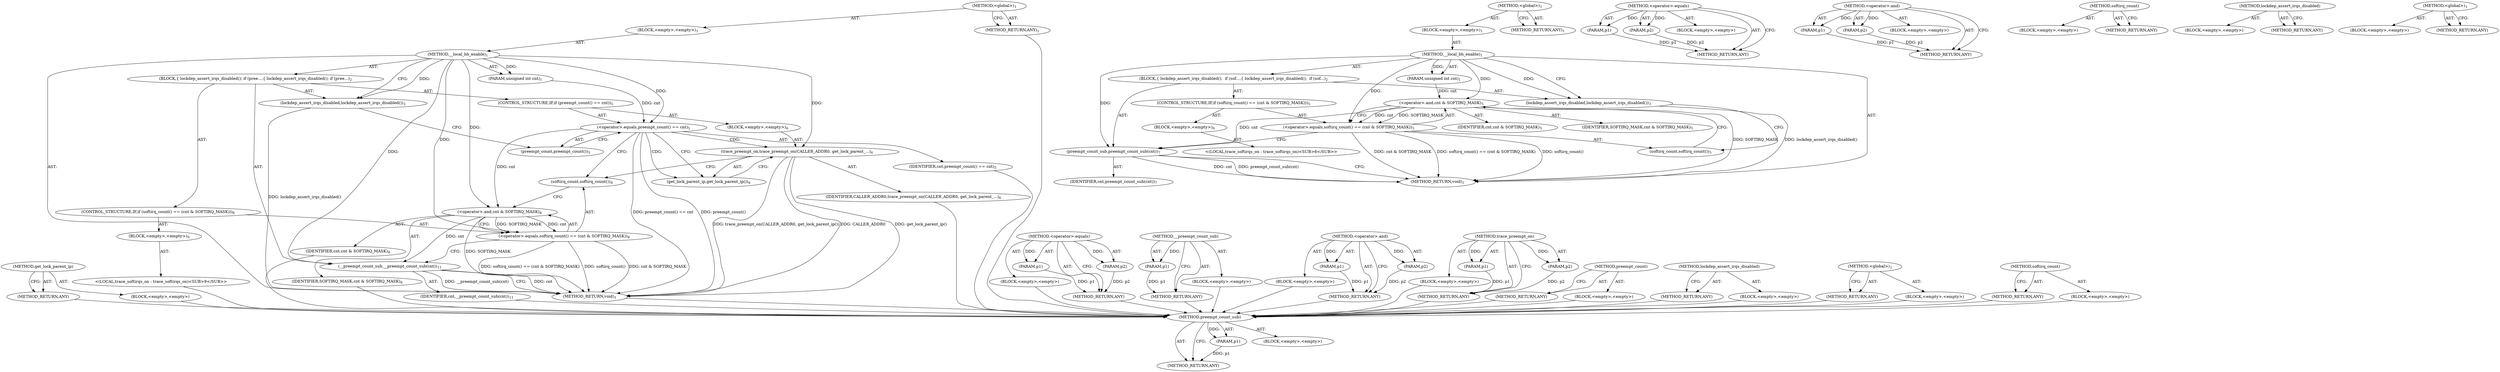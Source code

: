 digraph "softirq_count" {
vulnerable_57 [label=<(METHOD,preempt_count_sub)>];
vulnerable_58 [label=<(PARAM,p1)>];
vulnerable_59 [label=<(BLOCK,&lt;empty&gt;,&lt;empty&gt;)>];
vulnerable_60 [label=<(METHOD_RETURN,ANY)>];
vulnerable_6 [label=<(METHOD,&lt;global&gt;)<SUB>1</SUB>>];
vulnerable_7 [label=<(BLOCK,&lt;empty&gt;,&lt;empty&gt;)<SUB>1</SUB>>];
vulnerable_8 [label=<(METHOD,__local_bh_enable)<SUB>1</SUB>>];
vulnerable_9 [label=<(PARAM,unsigned int cnt)<SUB>1</SUB>>];
vulnerable_10 [label=<(BLOCK,{
 	lockdep_assert_irqs_disabled();
 
 	if (sof...,{
 	lockdep_assert_irqs_disabled();
 
 	if (sof...)<SUB>2</SUB>>];
vulnerable_11 [label=<(lockdep_assert_irqs_disabled,lockdep_assert_irqs_disabled())<SUB>3</SUB>>];
vulnerable_12 [label=<(CONTROL_STRUCTURE,IF,if (softirq_count() == (cnt &amp; SOFTIRQ_MASK)))<SUB>5</SUB>>];
vulnerable_13 [label=<(&lt;operator&gt;.equals,softirq_count() == (cnt &amp; SOFTIRQ_MASK))<SUB>5</SUB>>];
vulnerable_14 [label=<(softirq_count,softirq_count())<SUB>5</SUB>>];
vulnerable_15 [label=<(&lt;operator&gt;.and,cnt &amp; SOFTIRQ_MASK)<SUB>5</SUB>>];
vulnerable_16 [label=<(IDENTIFIER,cnt,cnt &amp; SOFTIRQ_MASK)<SUB>5</SUB>>];
vulnerable_17 [label=<(IDENTIFIER,SOFTIRQ_MASK,cnt &amp; SOFTIRQ_MASK)<SUB>5</SUB>>];
vulnerable_18 [label=<(BLOCK,&lt;empty&gt;,&lt;empty&gt;)<SUB>6</SUB>>];
vulnerable_19 [label="<(LOCAL,trace_softirqs_on : trace_softirqs_on)<SUB>6</SUB>>"];
vulnerable_20 [label=<(preempt_count_sub,preempt_count_sub(cnt))<SUB>7</SUB>>];
vulnerable_21 [label=<(IDENTIFIER,cnt,preempt_count_sub(cnt))<SUB>7</SUB>>];
vulnerable_22 [label=<(METHOD_RETURN,void)<SUB>1</SUB>>];
vulnerable_24 [label=<(METHOD_RETURN,ANY)<SUB>1</SUB>>];
vulnerable_44 [label=<(METHOD,&lt;operator&gt;.equals)>];
vulnerable_45 [label=<(PARAM,p1)>];
vulnerable_46 [label=<(PARAM,p2)>];
vulnerable_47 [label=<(BLOCK,&lt;empty&gt;,&lt;empty&gt;)>];
vulnerable_48 [label=<(METHOD_RETURN,ANY)>];
vulnerable_52 [label=<(METHOD,&lt;operator&gt;.and)>];
vulnerable_53 [label=<(PARAM,p1)>];
vulnerable_54 [label=<(PARAM,p2)>];
vulnerable_55 [label=<(BLOCK,&lt;empty&gt;,&lt;empty&gt;)>];
vulnerable_56 [label=<(METHOD_RETURN,ANY)>];
vulnerable_49 [label=<(METHOD,softirq_count)>];
vulnerable_50 [label=<(BLOCK,&lt;empty&gt;,&lt;empty&gt;)>];
vulnerable_51 [label=<(METHOD_RETURN,ANY)>];
vulnerable_41 [label=<(METHOD,lockdep_assert_irqs_disabled)>];
vulnerable_42 [label=<(BLOCK,&lt;empty&gt;,&lt;empty&gt;)>];
vulnerable_43 [label=<(METHOD_RETURN,ANY)>];
vulnerable_35 [label=<(METHOD,&lt;global&gt;)<SUB>1</SUB>>];
vulnerable_36 [label=<(BLOCK,&lt;empty&gt;,&lt;empty&gt;)>];
vulnerable_37 [label=<(METHOD_RETURN,ANY)>];
fixed_65 [label=<(METHOD,get_lock_parent_ip)>];
fixed_66 [label=<(BLOCK,&lt;empty&gt;,&lt;empty&gt;)>];
fixed_67 [label=<(METHOD_RETURN,ANY)>];
fixed_6 [label=<(METHOD,&lt;global&gt;)<SUB>1</SUB>>];
fixed_7 [label=<(BLOCK,&lt;empty&gt;,&lt;empty&gt;)<SUB>1</SUB>>];
fixed_8 [label=<(METHOD,__local_bh_enable)<SUB>1</SUB>>];
fixed_9 [label=<(PARAM,unsigned int cnt)<SUB>1</SUB>>];
fixed_10 [label=<(BLOCK,{
 	lockdep_assert_irqs_disabled();
 
	if (pree...,{
 	lockdep_assert_irqs_disabled();
 
	if (pree...)<SUB>2</SUB>>];
fixed_11 [label=<(lockdep_assert_irqs_disabled,lockdep_assert_irqs_disabled())<SUB>3</SUB>>];
fixed_12 [label=<(CONTROL_STRUCTURE,IF,if (preempt_count() == cnt))<SUB>5</SUB>>];
fixed_13 [label=<(&lt;operator&gt;.equals,preempt_count() == cnt)<SUB>5</SUB>>];
fixed_14 [label=<(preempt_count,preempt_count())<SUB>5</SUB>>];
fixed_15 [label=<(IDENTIFIER,cnt,preempt_count() == cnt)<SUB>5</SUB>>];
fixed_16 [label=<(BLOCK,&lt;empty&gt;,&lt;empty&gt;)<SUB>6</SUB>>];
fixed_17 [label=<(trace_preempt_on,trace_preempt_on(CALLER_ADDR0, get_lock_parent_...)<SUB>6</SUB>>];
fixed_18 [label=<(IDENTIFIER,CALLER_ADDR0,trace_preempt_on(CALLER_ADDR0, get_lock_parent_...)<SUB>6</SUB>>];
fixed_19 [label=<(get_lock_parent_ip,get_lock_parent_ip())<SUB>6</SUB>>];
fixed_20 [label=<(CONTROL_STRUCTURE,IF,if (softirq_count() == (cnt &amp; SOFTIRQ_MASK)))<SUB>8</SUB>>];
fixed_21 [label=<(&lt;operator&gt;.equals,softirq_count() == (cnt &amp; SOFTIRQ_MASK))<SUB>8</SUB>>];
fixed_22 [label=<(softirq_count,softirq_count())<SUB>8</SUB>>];
fixed_23 [label=<(&lt;operator&gt;.and,cnt &amp; SOFTIRQ_MASK)<SUB>8</SUB>>];
fixed_24 [label=<(IDENTIFIER,cnt,cnt &amp; SOFTIRQ_MASK)<SUB>8</SUB>>];
fixed_25 [label=<(IDENTIFIER,SOFTIRQ_MASK,cnt &amp; SOFTIRQ_MASK)<SUB>8</SUB>>];
fixed_26 [label=<(BLOCK,&lt;empty&gt;,&lt;empty&gt;)<SUB>9</SUB>>];
fixed_27 [label="<(LOCAL,trace_softirqs_on : trace_softirqs_on)<SUB>9</SUB>>"];
fixed_28 [label=<(__preempt_count_sub,__preempt_count_sub(cnt))<SUB>11</SUB>>];
fixed_29 [label=<(IDENTIFIER,cnt,__preempt_count_sub(cnt))<SUB>11</SUB>>];
fixed_30 [label=<(METHOD_RETURN,void)<SUB>1</SUB>>];
fixed_32 [label=<(METHOD_RETURN,ANY)<SUB>1</SUB>>];
fixed_52 [label=<(METHOD,&lt;operator&gt;.equals)>];
fixed_53 [label=<(PARAM,p1)>];
fixed_54 [label=<(PARAM,p2)>];
fixed_55 [label=<(BLOCK,&lt;empty&gt;,&lt;empty&gt;)>];
fixed_56 [label=<(METHOD_RETURN,ANY)>];
fixed_76 [label=<(METHOD,__preempt_count_sub)>];
fixed_77 [label=<(PARAM,p1)>];
fixed_78 [label=<(BLOCK,&lt;empty&gt;,&lt;empty&gt;)>];
fixed_79 [label=<(METHOD_RETURN,ANY)>];
fixed_71 [label=<(METHOD,&lt;operator&gt;.and)>];
fixed_72 [label=<(PARAM,p1)>];
fixed_73 [label=<(PARAM,p2)>];
fixed_74 [label=<(BLOCK,&lt;empty&gt;,&lt;empty&gt;)>];
fixed_75 [label=<(METHOD_RETURN,ANY)>];
fixed_60 [label=<(METHOD,trace_preempt_on)>];
fixed_61 [label=<(PARAM,p1)>];
fixed_62 [label=<(PARAM,p2)>];
fixed_63 [label=<(BLOCK,&lt;empty&gt;,&lt;empty&gt;)>];
fixed_64 [label=<(METHOD_RETURN,ANY)>];
fixed_57 [label=<(METHOD,preempt_count)>];
fixed_58 [label=<(BLOCK,&lt;empty&gt;,&lt;empty&gt;)>];
fixed_59 [label=<(METHOD_RETURN,ANY)>];
fixed_49 [label=<(METHOD,lockdep_assert_irqs_disabled)>];
fixed_50 [label=<(BLOCK,&lt;empty&gt;,&lt;empty&gt;)>];
fixed_51 [label=<(METHOD_RETURN,ANY)>];
fixed_43 [label=<(METHOD,&lt;global&gt;)<SUB>1</SUB>>];
fixed_44 [label=<(BLOCK,&lt;empty&gt;,&lt;empty&gt;)>];
fixed_45 [label=<(METHOD_RETURN,ANY)>];
fixed_68 [label=<(METHOD,softirq_count)>];
fixed_69 [label=<(BLOCK,&lt;empty&gt;,&lt;empty&gt;)>];
fixed_70 [label=<(METHOD_RETURN,ANY)>];
vulnerable_57 -> vulnerable_58  [key=0, label="AST: "];
vulnerable_57 -> vulnerable_58  [key=1, label="DDG: "];
vulnerable_57 -> vulnerable_59  [key=0, label="AST: "];
vulnerable_57 -> vulnerable_60  [key=0, label="AST: "];
vulnerable_57 -> vulnerable_60  [key=1, label="CFG: "];
vulnerable_58 -> vulnerable_60  [key=0, label="DDG: p1"];
vulnerable_6 -> vulnerable_7  [key=0, label="AST: "];
vulnerable_6 -> vulnerable_24  [key=0, label="AST: "];
vulnerable_6 -> vulnerable_24  [key=1, label="CFG: "];
vulnerable_7 -> vulnerable_8  [key=0, label="AST: "];
vulnerable_8 -> vulnerable_9  [key=0, label="AST: "];
vulnerable_8 -> vulnerable_9  [key=1, label="DDG: "];
vulnerable_8 -> vulnerable_10  [key=0, label="AST: "];
vulnerable_8 -> vulnerable_22  [key=0, label="AST: "];
vulnerable_8 -> vulnerable_11  [key=0, label="CFG: "];
vulnerable_8 -> vulnerable_11  [key=1, label="DDG: "];
vulnerable_8 -> vulnerable_20  [key=0, label="DDG: "];
vulnerable_8 -> vulnerable_13  [key=0, label="DDG: "];
vulnerable_8 -> vulnerable_15  [key=0, label="DDG: "];
vulnerable_9 -> vulnerable_15  [key=0, label="DDG: cnt"];
vulnerable_10 -> vulnerable_11  [key=0, label="AST: "];
vulnerable_10 -> vulnerable_12  [key=0, label="AST: "];
vulnerable_10 -> vulnerable_20  [key=0, label="AST: "];
vulnerable_11 -> vulnerable_14  [key=0, label="CFG: "];
vulnerable_11 -> vulnerable_22  [key=0, label="DDG: lockdep_assert_irqs_disabled()"];
vulnerable_12 -> vulnerable_13  [key=0, label="AST: "];
vulnerable_12 -> vulnerable_18  [key=0, label="AST: "];
vulnerable_13 -> vulnerable_14  [key=0, label="AST: "];
vulnerable_13 -> vulnerable_15  [key=0, label="AST: "];
vulnerable_13 -> vulnerable_20  [key=0, label="CFG: "];
vulnerable_13 -> vulnerable_22  [key=0, label="DDG: softirq_count()"];
vulnerable_13 -> vulnerable_22  [key=1, label="DDG: cnt &amp; SOFTIRQ_MASK"];
vulnerable_13 -> vulnerable_22  [key=2, label="DDG: softirq_count() == (cnt &amp; SOFTIRQ_MASK)"];
vulnerable_14 -> vulnerable_15  [key=0, label="CFG: "];
vulnerable_15 -> vulnerable_16  [key=0, label="AST: "];
vulnerable_15 -> vulnerable_17  [key=0, label="AST: "];
vulnerable_15 -> vulnerable_13  [key=0, label="CFG: "];
vulnerable_15 -> vulnerable_13  [key=1, label="DDG: cnt"];
vulnerable_15 -> vulnerable_13  [key=2, label="DDG: SOFTIRQ_MASK"];
vulnerable_15 -> vulnerable_22  [key=0, label="DDG: SOFTIRQ_MASK"];
vulnerable_15 -> vulnerable_20  [key=0, label="DDG: cnt"];
vulnerable_18 -> vulnerable_19  [key=0, label="AST: "];
vulnerable_20 -> vulnerable_21  [key=0, label="AST: "];
vulnerable_20 -> vulnerable_22  [key=0, label="CFG: "];
vulnerable_20 -> vulnerable_22  [key=1, label="DDG: cnt"];
vulnerable_20 -> vulnerable_22  [key=2, label="DDG: preempt_count_sub(cnt)"];
vulnerable_44 -> vulnerable_45  [key=0, label="AST: "];
vulnerable_44 -> vulnerable_45  [key=1, label="DDG: "];
vulnerable_44 -> vulnerable_47  [key=0, label="AST: "];
vulnerable_44 -> vulnerable_46  [key=0, label="AST: "];
vulnerable_44 -> vulnerable_46  [key=1, label="DDG: "];
vulnerable_44 -> vulnerable_48  [key=0, label="AST: "];
vulnerable_44 -> vulnerable_48  [key=1, label="CFG: "];
vulnerable_45 -> vulnerable_48  [key=0, label="DDG: p1"];
vulnerable_46 -> vulnerable_48  [key=0, label="DDG: p2"];
vulnerable_52 -> vulnerable_53  [key=0, label="AST: "];
vulnerable_52 -> vulnerable_53  [key=1, label="DDG: "];
vulnerable_52 -> vulnerable_55  [key=0, label="AST: "];
vulnerable_52 -> vulnerable_54  [key=0, label="AST: "];
vulnerable_52 -> vulnerable_54  [key=1, label="DDG: "];
vulnerable_52 -> vulnerable_56  [key=0, label="AST: "];
vulnerable_52 -> vulnerable_56  [key=1, label="CFG: "];
vulnerable_53 -> vulnerable_56  [key=0, label="DDG: p1"];
vulnerable_54 -> vulnerable_56  [key=0, label="DDG: p2"];
vulnerable_49 -> vulnerable_50  [key=0, label="AST: "];
vulnerable_49 -> vulnerable_51  [key=0, label="AST: "];
vulnerable_49 -> vulnerable_51  [key=1, label="CFG: "];
vulnerable_41 -> vulnerable_42  [key=0, label="AST: "];
vulnerable_41 -> vulnerable_43  [key=0, label="AST: "];
vulnerable_41 -> vulnerable_43  [key=1, label="CFG: "];
vulnerable_35 -> vulnerable_36  [key=0, label="AST: "];
vulnerable_35 -> vulnerable_37  [key=0, label="AST: "];
vulnerable_35 -> vulnerable_37  [key=1, label="CFG: "];
fixed_65 -> fixed_66  [key=0, label="AST: "];
fixed_65 -> fixed_67  [key=0, label="AST: "];
fixed_65 -> fixed_67  [key=1, label="CFG: "];
fixed_66 -> vulnerable_57  [key=0];
fixed_67 -> vulnerable_57  [key=0];
fixed_6 -> fixed_7  [key=0, label="AST: "];
fixed_6 -> fixed_32  [key=0, label="AST: "];
fixed_6 -> fixed_32  [key=1, label="CFG: "];
fixed_7 -> fixed_8  [key=0, label="AST: "];
fixed_8 -> fixed_9  [key=0, label="AST: "];
fixed_8 -> fixed_9  [key=1, label="DDG: "];
fixed_8 -> fixed_10  [key=0, label="AST: "];
fixed_8 -> fixed_30  [key=0, label="AST: "];
fixed_8 -> fixed_11  [key=0, label="CFG: "];
fixed_8 -> fixed_11  [key=1, label="DDG: "];
fixed_8 -> fixed_28  [key=0, label="DDG: "];
fixed_8 -> fixed_13  [key=0, label="DDG: "];
fixed_8 -> fixed_21  [key=0, label="DDG: "];
fixed_8 -> fixed_17  [key=0, label="DDG: "];
fixed_8 -> fixed_23  [key=0, label="DDG: "];
fixed_9 -> fixed_13  [key=0, label="DDG: cnt"];
fixed_10 -> fixed_11  [key=0, label="AST: "];
fixed_10 -> fixed_12  [key=0, label="AST: "];
fixed_10 -> fixed_20  [key=0, label="AST: "];
fixed_10 -> fixed_28  [key=0, label="AST: "];
fixed_11 -> fixed_14  [key=0, label="CFG: "];
fixed_11 -> fixed_30  [key=0, label="DDG: lockdep_assert_irqs_disabled()"];
fixed_12 -> fixed_13  [key=0, label="AST: "];
fixed_12 -> fixed_16  [key=0, label="AST: "];
fixed_13 -> fixed_14  [key=0, label="AST: "];
fixed_13 -> fixed_15  [key=0, label="AST: "];
fixed_13 -> fixed_22  [key=0, label="CFG: "];
fixed_13 -> fixed_19  [key=0, label="CFG: "];
fixed_13 -> fixed_19  [key=1, label="CDG: "];
fixed_13 -> fixed_30  [key=0, label="DDG: preempt_count()"];
fixed_13 -> fixed_30  [key=1, label="DDG: preempt_count() == cnt"];
fixed_13 -> fixed_23  [key=0, label="DDG: cnt"];
fixed_13 -> fixed_17  [key=0, label="CDG: "];
fixed_14 -> fixed_13  [key=0, label="CFG: "];
fixed_15 -> vulnerable_57  [key=0];
fixed_16 -> fixed_17  [key=0, label="AST: "];
fixed_17 -> fixed_18  [key=0, label="AST: "];
fixed_17 -> fixed_19  [key=0, label="AST: "];
fixed_17 -> fixed_22  [key=0, label="CFG: "];
fixed_17 -> fixed_30  [key=0, label="DDG: get_lock_parent_ip()"];
fixed_17 -> fixed_30  [key=1, label="DDG: trace_preempt_on(CALLER_ADDR0, get_lock_parent_ip())"];
fixed_17 -> fixed_30  [key=2, label="DDG: CALLER_ADDR0"];
fixed_18 -> vulnerable_57  [key=0];
fixed_19 -> fixed_17  [key=0, label="CFG: "];
fixed_20 -> fixed_21  [key=0, label="AST: "];
fixed_20 -> fixed_26  [key=0, label="AST: "];
fixed_21 -> fixed_22  [key=0, label="AST: "];
fixed_21 -> fixed_23  [key=0, label="AST: "];
fixed_21 -> fixed_28  [key=0, label="CFG: "];
fixed_21 -> fixed_30  [key=0, label="DDG: softirq_count()"];
fixed_21 -> fixed_30  [key=1, label="DDG: cnt &amp; SOFTIRQ_MASK"];
fixed_21 -> fixed_30  [key=2, label="DDG: softirq_count() == (cnt &amp; SOFTIRQ_MASK)"];
fixed_22 -> fixed_23  [key=0, label="CFG: "];
fixed_23 -> fixed_24  [key=0, label="AST: "];
fixed_23 -> fixed_25  [key=0, label="AST: "];
fixed_23 -> fixed_21  [key=0, label="CFG: "];
fixed_23 -> fixed_21  [key=1, label="DDG: cnt"];
fixed_23 -> fixed_21  [key=2, label="DDG: SOFTIRQ_MASK"];
fixed_23 -> fixed_30  [key=0, label="DDG: SOFTIRQ_MASK"];
fixed_23 -> fixed_28  [key=0, label="DDG: cnt"];
fixed_24 -> vulnerable_57  [key=0];
fixed_25 -> vulnerable_57  [key=0];
fixed_26 -> fixed_27  [key=0, label="AST: "];
fixed_27 -> vulnerable_57  [key=0];
fixed_28 -> fixed_29  [key=0, label="AST: "];
fixed_28 -> fixed_30  [key=0, label="CFG: "];
fixed_28 -> fixed_30  [key=1, label="DDG: cnt"];
fixed_28 -> fixed_30  [key=2, label="DDG: __preempt_count_sub(cnt)"];
fixed_29 -> vulnerable_57  [key=0];
fixed_30 -> vulnerable_57  [key=0];
fixed_32 -> vulnerable_57  [key=0];
fixed_52 -> fixed_53  [key=0, label="AST: "];
fixed_52 -> fixed_53  [key=1, label="DDG: "];
fixed_52 -> fixed_55  [key=0, label="AST: "];
fixed_52 -> fixed_54  [key=0, label="AST: "];
fixed_52 -> fixed_54  [key=1, label="DDG: "];
fixed_52 -> fixed_56  [key=0, label="AST: "];
fixed_52 -> fixed_56  [key=1, label="CFG: "];
fixed_53 -> fixed_56  [key=0, label="DDG: p1"];
fixed_54 -> fixed_56  [key=0, label="DDG: p2"];
fixed_55 -> vulnerable_57  [key=0];
fixed_56 -> vulnerable_57  [key=0];
fixed_76 -> fixed_77  [key=0, label="AST: "];
fixed_76 -> fixed_77  [key=1, label="DDG: "];
fixed_76 -> fixed_78  [key=0, label="AST: "];
fixed_76 -> fixed_79  [key=0, label="AST: "];
fixed_76 -> fixed_79  [key=1, label="CFG: "];
fixed_77 -> fixed_79  [key=0, label="DDG: p1"];
fixed_78 -> vulnerable_57  [key=0];
fixed_79 -> vulnerable_57  [key=0];
fixed_71 -> fixed_72  [key=0, label="AST: "];
fixed_71 -> fixed_72  [key=1, label="DDG: "];
fixed_71 -> fixed_74  [key=0, label="AST: "];
fixed_71 -> fixed_73  [key=0, label="AST: "];
fixed_71 -> fixed_73  [key=1, label="DDG: "];
fixed_71 -> fixed_75  [key=0, label="AST: "];
fixed_71 -> fixed_75  [key=1, label="CFG: "];
fixed_72 -> fixed_75  [key=0, label="DDG: p1"];
fixed_73 -> fixed_75  [key=0, label="DDG: p2"];
fixed_74 -> vulnerable_57  [key=0];
fixed_75 -> vulnerable_57  [key=0];
fixed_60 -> fixed_61  [key=0, label="AST: "];
fixed_60 -> fixed_61  [key=1, label="DDG: "];
fixed_60 -> fixed_63  [key=0, label="AST: "];
fixed_60 -> fixed_62  [key=0, label="AST: "];
fixed_60 -> fixed_62  [key=1, label="DDG: "];
fixed_60 -> fixed_64  [key=0, label="AST: "];
fixed_60 -> fixed_64  [key=1, label="CFG: "];
fixed_61 -> fixed_64  [key=0, label="DDG: p1"];
fixed_62 -> fixed_64  [key=0, label="DDG: p2"];
fixed_63 -> vulnerable_57  [key=0];
fixed_64 -> vulnerable_57  [key=0];
fixed_57 -> fixed_58  [key=0, label="AST: "];
fixed_57 -> fixed_59  [key=0, label="AST: "];
fixed_57 -> fixed_59  [key=1, label="CFG: "];
fixed_58 -> vulnerable_57  [key=0];
fixed_59 -> vulnerable_57  [key=0];
fixed_49 -> fixed_50  [key=0, label="AST: "];
fixed_49 -> fixed_51  [key=0, label="AST: "];
fixed_49 -> fixed_51  [key=1, label="CFG: "];
fixed_50 -> vulnerable_57  [key=0];
fixed_51 -> vulnerable_57  [key=0];
fixed_43 -> fixed_44  [key=0, label="AST: "];
fixed_43 -> fixed_45  [key=0, label="AST: "];
fixed_43 -> fixed_45  [key=1, label="CFG: "];
fixed_44 -> vulnerable_57  [key=0];
fixed_45 -> vulnerable_57  [key=0];
fixed_68 -> fixed_69  [key=0, label="AST: "];
fixed_68 -> fixed_70  [key=0, label="AST: "];
fixed_68 -> fixed_70  [key=1, label="CFG: "];
fixed_69 -> vulnerable_57  [key=0];
fixed_70 -> vulnerable_57  [key=0];
}
